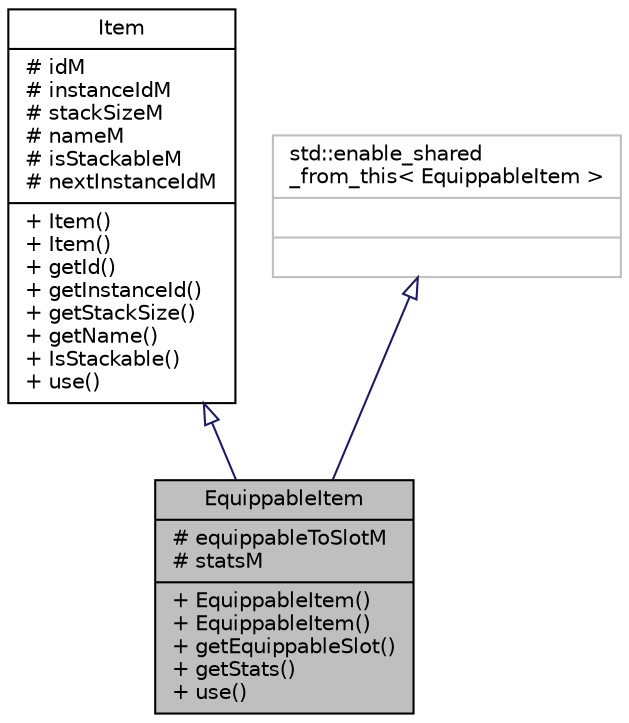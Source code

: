 digraph "EquippableItem"
{
 // LATEX_PDF_SIZE
  edge [fontname="Helvetica",fontsize="10",labelfontname="Helvetica",labelfontsize="10"];
  node [fontname="Helvetica",fontsize="10",shape=record];
  Node1 [label="{EquippableItem\n|# equippableToSlotM\l# statsM\l|+ EquippableItem()\l+ EquippableItem()\l+ getEquippableSlot()\l+ getStats()\l+ use()\l}",height=0.2,width=0.4,color="black", fillcolor="grey75", style="filled", fontcolor="black",tooltip="Represents an item that can be equipped."];
  Node2 -> Node1 [dir="back",color="midnightblue",fontsize="10",style="solid",arrowtail="onormal",fontname="Helvetica"];
  Node2 [label="{Item\n|# idM\l# instanceIdM\l# stackSizeM\l# nameM\l# isStackableM\l# nextInstanceIdM\l|+ Item()\l+ Item()\l+ getId()\l+ getInstanceId()\l+ getStackSize()\l+ getName()\l+ IsStackable()\l+ use()\l}",height=0.2,width=0.4,color="black", fillcolor="white", style="filled",URL="$classItem.html",tooltip="Base class for items."];
  Node3 -> Node1 [dir="back",color="midnightblue",fontsize="10",style="solid",arrowtail="onormal",fontname="Helvetica"];
  Node3 [label="{std::enable_shared\l_from_this\< EquippableItem \>\n||}",height=0.2,width=0.4,color="grey75", fillcolor="white", style="filled",tooltip=" "];
}
